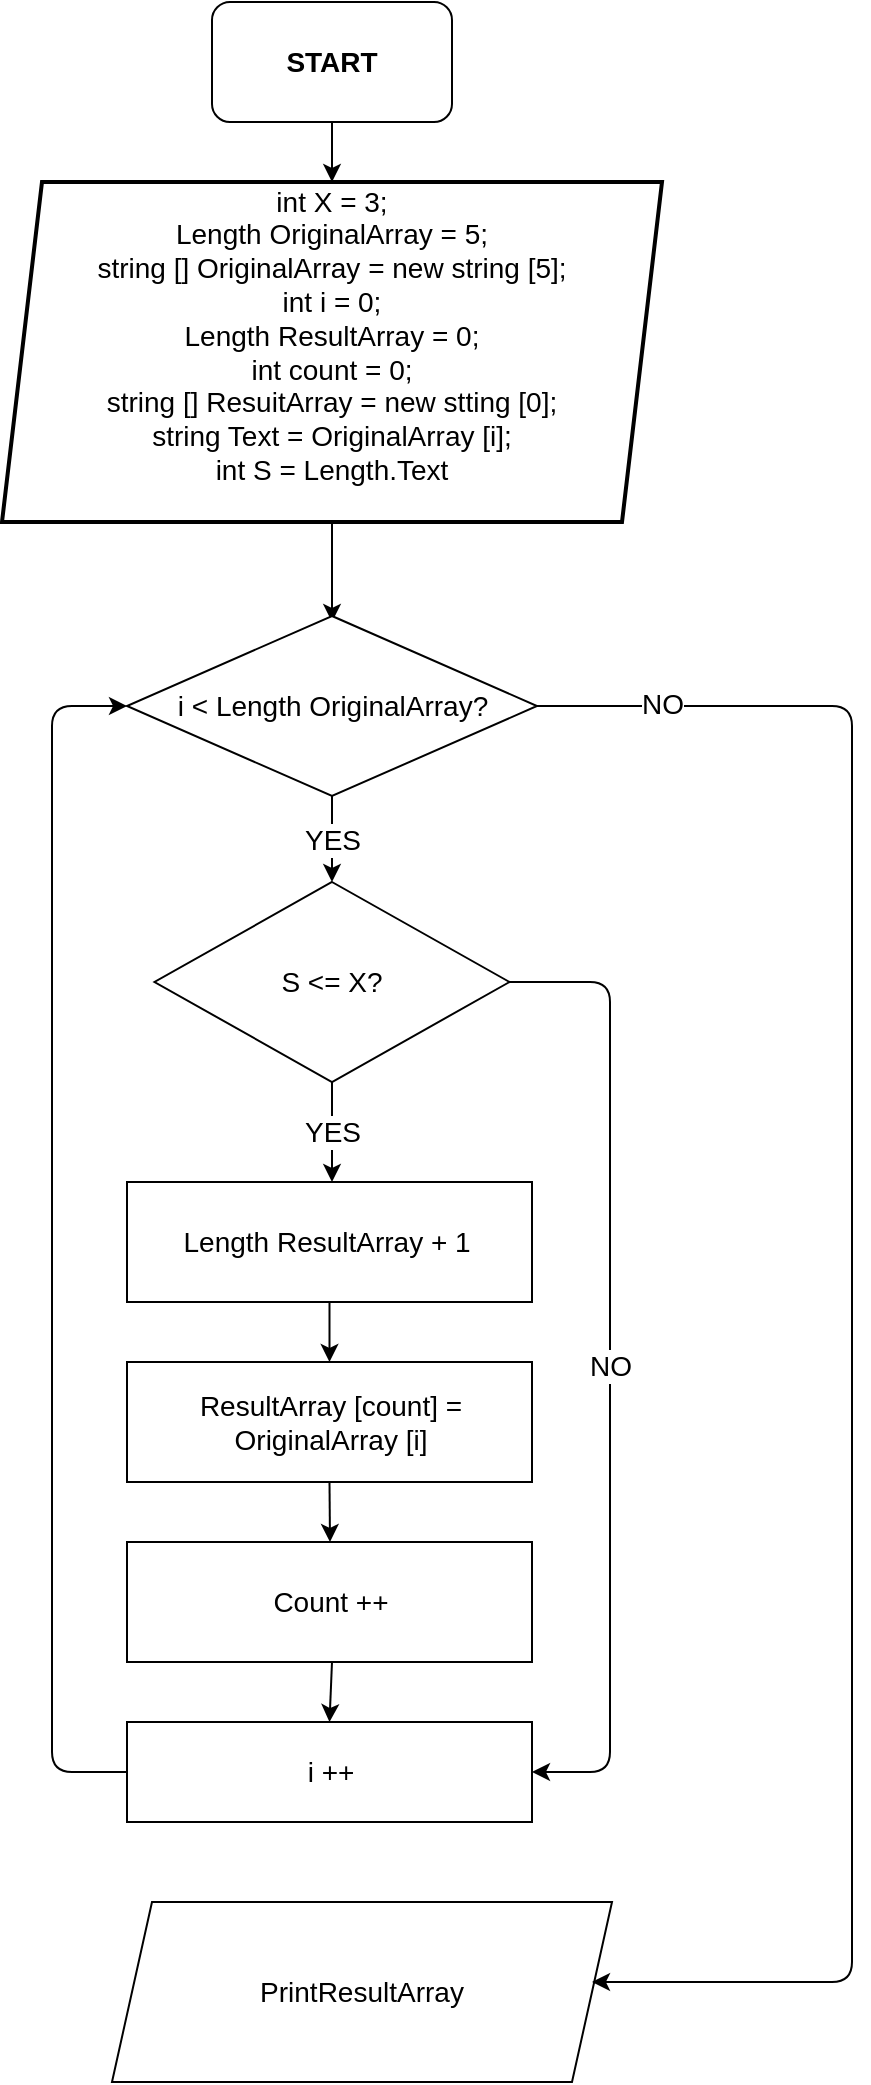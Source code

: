 <mxfile>
    <diagram id="CH7gCTz0KwvHnZRmayP1" name="Страница 1">
        <mxGraphModel dx="972" dy="713" grid="1" gridSize="10" guides="1" tooltips="1" connect="1" arrows="1" fold="1" page="1" pageScale="1" pageWidth="827" pageHeight="1169" math="0" shadow="0">
            <root>
                <mxCell id="0"/>
                <mxCell id="1" parent="0"/>
                <mxCell id="2" value="START" style="rounded=1;whiteSpace=wrap;html=1;fontSize=14;fontStyle=1" vertex="1" parent="1">
                    <mxGeometry x="280" y="10" width="120" height="60" as="geometry"/>
                </mxCell>
                <mxCell id="3" value="" style="endArrow=classic;html=1;fontSize=14;" edge="1" parent="1">
                    <mxGeometry width="50" height="50" relative="1" as="geometry">
                        <mxPoint x="340" y="70" as="sourcePoint"/>
                        <mxPoint x="340" y="100" as="targetPoint"/>
                        <Array as="points">
                            <mxPoint x="340" y="70"/>
                        </Array>
                    </mxGeometry>
                </mxCell>
                <mxCell id="4" value="&lt;br style=&quot;font-size: 14px;&quot;&gt;&lt;br style=&quot;font-size: 14px;&quot;&gt;int X = 3;&lt;br style=&quot;font-size: 14px;&quot;&gt;Length OriginalArray = 5;&lt;br style=&quot;font-size: 14px;&quot;&gt;string [] OriginalArray = new string [5];&lt;br style=&quot;font-size: 14px;&quot;&gt;int i = 0;&lt;br style=&quot;font-size: 14px;&quot;&gt;Length ResultArray = 0;&lt;br style=&quot;font-size: 14px;&quot;&gt;int count = 0;&lt;br style=&quot;font-size: 14px;&quot;&gt;string [] ResuitArray = new stting [0];&lt;br style=&quot;font-size: 14px;&quot;&gt;string Text = OriginalArray [i];&lt;br style=&quot;font-size: 14px;&quot;&gt;int S = Length.Text&lt;br style=&quot;font-size: 14px;&quot;&gt;&lt;br style=&quot;font-size: 14px;&quot;&gt;&lt;br style=&quot;font-size: 14px;&quot;&gt;&amp;nbsp;" style="shape=parallelogram;perimeter=parallelogramPerimeter;whiteSpace=wrap;html=1;fixedSize=1;strokeWidth=2;fontSize=14;" vertex="1" parent="1">
                    <mxGeometry x="175" y="100" width="330" height="170" as="geometry"/>
                </mxCell>
                <mxCell id="5" value="" style="endArrow=classic;html=1;fontSize=14;" edge="1" parent="1" source="4">
                    <mxGeometry width="50" height="50" relative="1" as="geometry">
                        <mxPoint x="390" y="480" as="sourcePoint"/>
                        <mxPoint x="340" y="320" as="targetPoint"/>
                    </mxGeometry>
                </mxCell>
                <mxCell id="6" value="&lt;br style=&quot;font-size: 14px;&quot;&gt;i &amp;lt;&amp;nbsp;&lt;span style=&quot;font-size: 14px;&quot;&gt;Length OriginalArray?&lt;/span&gt;&lt;br style=&quot;font-size: 14px;&quot;&gt;&amp;nbsp;" style="rhombus;whiteSpace=wrap;html=1;fontSize=14;" vertex="1" parent="1">
                    <mxGeometry x="237.5" y="317" width="205" height="90" as="geometry"/>
                </mxCell>
                <mxCell id="7" value="S &amp;lt;= X?" style="rhombus;whiteSpace=wrap;html=1;fontSize=14;" vertex="1" parent="1">
                    <mxGeometry x="251.25" y="450" width="177.5" height="100" as="geometry"/>
                </mxCell>
                <mxCell id="8" value="YES" style="endArrow=classic;html=1;exitX=0.5;exitY=1;exitDx=0;exitDy=0;entryX=0.5;entryY=0;entryDx=0;entryDy=0;fontSize=14;" edge="1" parent="1" source="6" target="7">
                    <mxGeometry width="50" height="50" relative="1" as="geometry">
                        <mxPoint x="390" y="510" as="sourcePoint"/>
                        <mxPoint x="440" y="460" as="targetPoint"/>
                    </mxGeometry>
                </mxCell>
                <mxCell id="9" value="YES" style="endArrow=classic;html=1;exitX=0.5;exitY=1;exitDx=0;exitDy=0;fontSize=14;" edge="1" parent="1" source="7">
                    <mxGeometry width="50" height="50" relative="1" as="geometry">
                        <mxPoint x="390" y="500" as="sourcePoint"/>
                        <mxPoint x="340" y="600" as="targetPoint"/>
                    </mxGeometry>
                </mxCell>
                <mxCell id="10" value="&lt;span style=&quot;font-size: 14px;&quot;&gt;Length ResultArray + 1&amp;nbsp;&lt;/span&gt;" style="rounded=0;whiteSpace=wrap;html=1;fontSize=14;" vertex="1" parent="1">
                    <mxGeometry x="237.5" y="600" width="202.5" height="60" as="geometry"/>
                </mxCell>
                <mxCell id="11" value="ResultArray [count] = OriginalArray [i]" style="rounded=0;whiteSpace=wrap;html=1;fontSize=14;" vertex="1" parent="1">
                    <mxGeometry x="237.5" y="690" width="202.5" height="60" as="geometry"/>
                </mxCell>
                <mxCell id="12" value="" style="endArrow=classic;html=1;exitX=0.5;exitY=1;exitDx=0;exitDy=0;fontSize=14;" edge="1" parent="1" source="11">
                    <mxGeometry width="50" height="50" relative="1" as="geometry">
                        <mxPoint x="390" y="650" as="sourcePoint"/>
                        <mxPoint x="339" y="780" as="targetPoint"/>
                    </mxGeometry>
                </mxCell>
                <mxCell id="13" value="Count ++" style="rounded=0;whiteSpace=wrap;html=1;fontSize=14;" vertex="1" parent="1">
                    <mxGeometry x="237.5" y="780" width="202.5" height="60" as="geometry"/>
                </mxCell>
                <mxCell id="14" value="i ++" style="rounded=0;whiteSpace=wrap;html=1;fontSize=14;" vertex="1" parent="1">
                    <mxGeometry x="237.5" y="870" width="202.5" height="50" as="geometry"/>
                </mxCell>
                <mxCell id="15" value="" style="endArrow=classic;html=1;entryX=0.5;entryY=0;entryDx=0;entryDy=0;fontSize=14;" edge="1" parent="1" target="14">
                    <mxGeometry width="50" height="50" relative="1" as="geometry">
                        <mxPoint x="340" y="840" as="sourcePoint"/>
                        <mxPoint x="390" y="790" as="targetPoint"/>
                    </mxGeometry>
                </mxCell>
                <mxCell id="16" value="" style="endArrow=classic;html=1;exitX=0.5;exitY=1;exitDx=0;exitDy=0;entryX=0.5;entryY=0;entryDx=0;entryDy=0;fontSize=14;" edge="1" parent="1" source="10" target="11">
                    <mxGeometry width="50" height="50" relative="1" as="geometry">
                        <mxPoint x="390" y="650" as="sourcePoint"/>
                        <mxPoint x="440" y="600" as="targetPoint"/>
                    </mxGeometry>
                </mxCell>
                <mxCell id="17" value="NO" style="endArrow=classic;html=1;entryX=1;entryY=0.5;entryDx=0;entryDy=0;exitX=1;exitY=0.5;exitDx=0;exitDy=0;fontSize=14;" edge="1" parent="1" source="7" target="14">
                    <mxGeometry width="50" height="50" relative="1" as="geometry">
                        <mxPoint x="428.75" y="520" as="sourcePoint"/>
                        <mxPoint x="479" y="900" as="targetPoint"/>
                        <Array as="points">
                            <mxPoint x="479" y="500"/>
                            <mxPoint x="479" y="580"/>
                            <mxPoint x="479" y="895"/>
                        </Array>
                    </mxGeometry>
                </mxCell>
                <mxCell id="18" value="" style="endArrow=classic;html=1;exitX=0;exitY=0.5;exitDx=0;exitDy=0;entryX=0;entryY=0.5;entryDx=0;entryDy=0;fontSize=14;" edge="1" parent="1" source="14" target="6">
                    <mxGeometry width="50" height="50" relative="1" as="geometry">
                        <mxPoint x="380" y="750" as="sourcePoint"/>
                        <mxPoint x="250" y="500" as="targetPoint"/>
                        <Array as="points">
                            <mxPoint x="200" y="895"/>
                            <mxPoint x="200" y="362"/>
                        </Array>
                    </mxGeometry>
                </mxCell>
                <mxCell id="19" value="PrintResultArray" style="shape=parallelogram;perimeter=parallelogramPerimeter;whiteSpace=wrap;html=1;fixedSize=1;fontSize=14;" vertex="1" parent="1">
                    <mxGeometry x="230" y="960" width="250" height="90" as="geometry"/>
                </mxCell>
                <mxCell id="20" value="" style="endArrow=classic;html=1;fontSize=14;exitX=1;exitY=0.5;exitDx=0;exitDy=0;" edge="1" parent="1" source="6">
                    <mxGeometry width="50" height="50" relative="1" as="geometry">
                        <mxPoint x="520" y="490" as="sourcePoint"/>
                        <mxPoint x="470" y="1000" as="targetPoint"/>
                        <Array as="points">
                            <mxPoint x="600" y="362"/>
                            <mxPoint x="600" y="1000"/>
                        </Array>
                    </mxGeometry>
                </mxCell>
                <mxCell id="21" value="NO" style="edgeLabel;html=1;align=center;verticalAlign=middle;resizable=0;points=[];fontSize=14;" vertex="1" connectable="0" parent="20">
                    <mxGeometry x="-0.867" y="1" relative="1" as="geometry">
                        <mxPoint x="1" as="offset"/>
                    </mxGeometry>
                </mxCell>
            </root>
        </mxGraphModel>
    </diagram>
</mxfile>